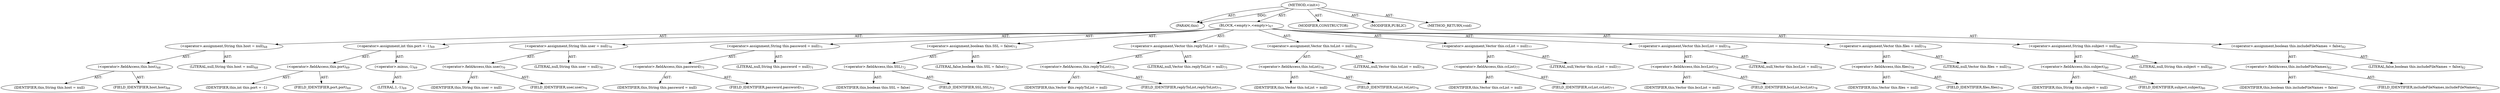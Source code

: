 digraph "&lt;init&gt;" {  
"111669149713" [label = <(METHOD,&lt;init&gt;)> ]
"115964117024" [label = <(PARAM,this)> ]
"25769803793" [label = <(BLOCK,&lt;empty&gt;,&lt;empty&gt;)<SUB>67</SUB>> ]
"30064771103" [label = <(&lt;operator&gt;.assignment,String this.host = null)<SUB>68</SUB>> ]
"30064771104" [label = <(&lt;operator&gt;.fieldAccess,this.host)<SUB>68</SUB>> ]
"68719476767" [label = <(IDENTIFIER,this,String this.host = null)> ]
"55834574863" [label = <(FIELD_IDENTIFIER,host,host)<SUB>68</SUB>> ]
"90194313216" [label = <(LITERAL,null,String this.host = null)<SUB>68</SUB>> ]
"30064771105" [label = <(&lt;operator&gt;.assignment,int this.port = -1)<SUB>69</SUB>> ]
"30064771106" [label = <(&lt;operator&gt;.fieldAccess,this.port)<SUB>69</SUB>> ]
"68719476768" [label = <(IDENTIFIER,this,int this.port = -1)> ]
"55834574864" [label = <(FIELD_IDENTIFIER,port,port)<SUB>69</SUB>> ]
"30064771107" [label = <(&lt;operator&gt;.minus,-1)<SUB>69</SUB>> ]
"90194313217" [label = <(LITERAL,1,-1)<SUB>69</SUB>> ]
"30064771108" [label = <(&lt;operator&gt;.assignment,String this.user = null)<SUB>70</SUB>> ]
"30064771109" [label = <(&lt;operator&gt;.fieldAccess,this.user)<SUB>70</SUB>> ]
"68719476769" [label = <(IDENTIFIER,this,String this.user = null)> ]
"55834574865" [label = <(FIELD_IDENTIFIER,user,user)<SUB>70</SUB>> ]
"90194313218" [label = <(LITERAL,null,String this.user = null)<SUB>70</SUB>> ]
"30064771110" [label = <(&lt;operator&gt;.assignment,String this.password = null)<SUB>71</SUB>> ]
"30064771111" [label = <(&lt;operator&gt;.fieldAccess,this.password)<SUB>71</SUB>> ]
"68719476770" [label = <(IDENTIFIER,this,String this.password = null)> ]
"55834574866" [label = <(FIELD_IDENTIFIER,password,password)<SUB>71</SUB>> ]
"90194313219" [label = <(LITERAL,null,String this.password = null)<SUB>71</SUB>> ]
"30064771112" [label = <(&lt;operator&gt;.assignment,boolean this.SSL = false)<SUB>72</SUB>> ]
"30064771113" [label = <(&lt;operator&gt;.fieldAccess,this.SSL)<SUB>72</SUB>> ]
"68719476771" [label = <(IDENTIFIER,this,boolean this.SSL = false)> ]
"55834574867" [label = <(FIELD_IDENTIFIER,SSL,SSL)<SUB>72</SUB>> ]
"90194313220" [label = <(LITERAL,false,boolean this.SSL = false)<SUB>72</SUB>> ]
"30064771114" [label = <(&lt;operator&gt;.assignment,Vector this.replyToList = null)<SUB>75</SUB>> ]
"30064771115" [label = <(&lt;operator&gt;.fieldAccess,this.replyToList)<SUB>75</SUB>> ]
"68719476772" [label = <(IDENTIFIER,this,Vector this.replyToList = null)> ]
"55834574868" [label = <(FIELD_IDENTIFIER,replyToList,replyToList)<SUB>75</SUB>> ]
"90194313221" [label = <(LITERAL,null,Vector this.replyToList = null)<SUB>75</SUB>> ]
"30064771116" [label = <(&lt;operator&gt;.assignment,Vector this.toList = null)<SUB>76</SUB>> ]
"30064771117" [label = <(&lt;operator&gt;.fieldAccess,this.toList)<SUB>76</SUB>> ]
"68719476773" [label = <(IDENTIFIER,this,Vector this.toList = null)> ]
"55834574869" [label = <(FIELD_IDENTIFIER,toList,toList)<SUB>76</SUB>> ]
"90194313222" [label = <(LITERAL,null,Vector this.toList = null)<SUB>76</SUB>> ]
"30064771118" [label = <(&lt;operator&gt;.assignment,Vector this.ccList = null)<SUB>77</SUB>> ]
"30064771119" [label = <(&lt;operator&gt;.fieldAccess,this.ccList)<SUB>77</SUB>> ]
"68719476774" [label = <(IDENTIFIER,this,Vector this.ccList = null)> ]
"55834574870" [label = <(FIELD_IDENTIFIER,ccList,ccList)<SUB>77</SUB>> ]
"90194313223" [label = <(LITERAL,null,Vector this.ccList = null)<SUB>77</SUB>> ]
"30064771120" [label = <(&lt;operator&gt;.assignment,Vector this.bccList = null)<SUB>78</SUB>> ]
"30064771121" [label = <(&lt;operator&gt;.fieldAccess,this.bccList)<SUB>78</SUB>> ]
"68719476775" [label = <(IDENTIFIER,this,Vector this.bccList = null)> ]
"55834574871" [label = <(FIELD_IDENTIFIER,bccList,bccList)<SUB>78</SUB>> ]
"90194313224" [label = <(LITERAL,null,Vector this.bccList = null)<SUB>78</SUB>> ]
"30064771122" [label = <(&lt;operator&gt;.assignment,Vector this.files = null)<SUB>79</SUB>> ]
"30064771123" [label = <(&lt;operator&gt;.fieldAccess,this.files)<SUB>79</SUB>> ]
"68719476776" [label = <(IDENTIFIER,this,Vector this.files = null)> ]
"55834574872" [label = <(FIELD_IDENTIFIER,files,files)<SUB>79</SUB>> ]
"90194313225" [label = <(LITERAL,null,Vector this.files = null)<SUB>79</SUB>> ]
"30064771124" [label = <(&lt;operator&gt;.assignment,String this.subject = null)<SUB>80</SUB>> ]
"30064771125" [label = <(&lt;operator&gt;.fieldAccess,this.subject)<SUB>80</SUB>> ]
"68719476777" [label = <(IDENTIFIER,this,String this.subject = null)> ]
"55834574873" [label = <(FIELD_IDENTIFIER,subject,subject)<SUB>80</SUB>> ]
"90194313226" [label = <(LITERAL,null,String this.subject = null)<SUB>80</SUB>> ]
"30064771126" [label = <(&lt;operator&gt;.assignment,boolean this.includeFileNames = false)<SUB>82</SUB>> ]
"30064771127" [label = <(&lt;operator&gt;.fieldAccess,this.includeFileNames)<SUB>82</SUB>> ]
"68719476778" [label = <(IDENTIFIER,this,boolean this.includeFileNames = false)> ]
"55834574874" [label = <(FIELD_IDENTIFIER,includeFileNames,includeFileNames)<SUB>82</SUB>> ]
"90194313227" [label = <(LITERAL,false,boolean this.includeFileNames = false)<SUB>82</SUB>> ]
"133143986226" [label = <(MODIFIER,CONSTRUCTOR)> ]
"133143986227" [label = <(MODIFIER,PUBLIC)> ]
"128849018897" [label = <(METHOD_RETURN,void)> ]
  "111669149713" -> "115964117024"  [ label = "AST: "] 
  "111669149713" -> "25769803793"  [ label = "AST: "] 
  "111669149713" -> "133143986226"  [ label = "AST: "] 
  "111669149713" -> "133143986227"  [ label = "AST: "] 
  "111669149713" -> "128849018897"  [ label = "AST: "] 
  "25769803793" -> "30064771103"  [ label = "AST: "] 
  "25769803793" -> "30064771105"  [ label = "AST: "] 
  "25769803793" -> "30064771108"  [ label = "AST: "] 
  "25769803793" -> "30064771110"  [ label = "AST: "] 
  "25769803793" -> "30064771112"  [ label = "AST: "] 
  "25769803793" -> "30064771114"  [ label = "AST: "] 
  "25769803793" -> "30064771116"  [ label = "AST: "] 
  "25769803793" -> "30064771118"  [ label = "AST: "] 
  "25769803793" -> "30064771120"  [ label = "AST: "] 
  "25769803793" -> "30064771122"  [ label = "AST: "] 
  "25769803793" -> "30064771124"  [ label = "AST: "] 
  "25769803793" -> "30064771126"  [ label = "AST: "] 
  "30064771103" -> "30064771104"  [ label = "AST: "] 
  "30064771103" -> "90194313216"  [ label = "AST: "] 
  "30064771104" -> "68719476767"  [ label = "AST: "] 
  "30064771104" -> "55834574863"  [ label = "AST: "] 
  "30064771105" -> "30064771106"  [ label = "AST: "] 
  "30064771105" -> "30064771107"  [ label = "AST: "] 
  "30064771106" -> "68719476768"  [ label = "AST: "] 
  "30064771106" -> "55834574864"  [ label = "AST: "] 
  "30064771107" -> "90194313217"  [ label = "AST: "] 
  "30064771108" -> "30064771109"  [ label = "AST: "] 
  "30064771108" -> "90194313218"  [ label = "AST: "] 
  "30064771109" -> "68719476769"  [ label = "AST: "] 
  "30064771109" -> "55834574865"  [ label = "AST: "] 
  "30064771110" -> "30064771111"  [ label = "AST: "] 
  "30064771110" -> "90194313219"  [ label = "AST: "] 
  "30064771111" -> "68719476770"  [ label = "AST: "] 
  "30064771111" -> "55834574866"  [ label = "AST: "] 
  "30064771112" -> "30064771113"  [ label = "AST: "] 
  "30064771112" -> "90194313220"  [ label = "AST: "] 
  "30064771113" -> "68719476771"  [ label = "AST: "] 
  "30064771113" -> "55834574867"  [ label = "AST: "] 
  "30064771114" -> "30064771115"  [ label = "AST: "] 
  "30064771114" -> "90194313221"  [ label = "AST: "] 
  "30064771115" -> "68719476772"  [ label = "AST: "] 
  "30064771115" -> "55834574868"  [ label = "AST: "] 
  "30064771116" -> "30064771117"  [ label = "AST: "] 
  "30064771116" -> "90194313222"  [ label = "AST: "] 
  "30064771117" -> "68719476773"  [ label = "AST: "] 
  "30064771117" -> "55834574869"  [ label = "AST: "] 
  "30064771118" -> "30064771119"  [ label = "AST: "] 
  "30064771118" -> "90194313223"  [ label = "AST: "] 
  "30064771119" -> "68719476774"  [ label = "AST: "] 
  "30064771119" -> "55834574870"  [ label = "AST: "] 
  "30064771120" -> "30064771121"  [ label = "AST: "] 
  "30064771120" -> "90194313224"  [ label = "AST: "] 
  "30064771121" -> "68719476775"  [ label = "AST: "] 
  "30064771121" -> "55834574871"  [ label = "AST: "] 
  "30064771122" -> "30064771123"  [ label = "AST: "] 
  "30064771122" -> "90194313225"  [ label = "AST: "] 
  "30064771123" -> "68719476776"  [ label = "AST: "] 
  "30064771123" -> "55834574872"  [ label = "AST: "] 
  "30064771124" -> "30064771125"  [ label = "AST: "] 
  "30064771124" -> "90194313226"  [ label = "AST: "] 
  "30064771125" -> "68719476777"  [ label = "AST: "] 
  "30064771125" -> "55834574873"  [ label = "AST: "] 
  "30064771126" -> "30064771127"  [ label = "AST: "] 
  "30064771126" -> "90194313227"  [ label = "AST: "] 
  "30064771127" -> "68719476778"  [ label = "AST: "] 
  "30064771127" -> "55834574874"  [ label = "AST: "] 
  "111669149713" -> "115964117024"  [ label = "DDG: "] 
}
